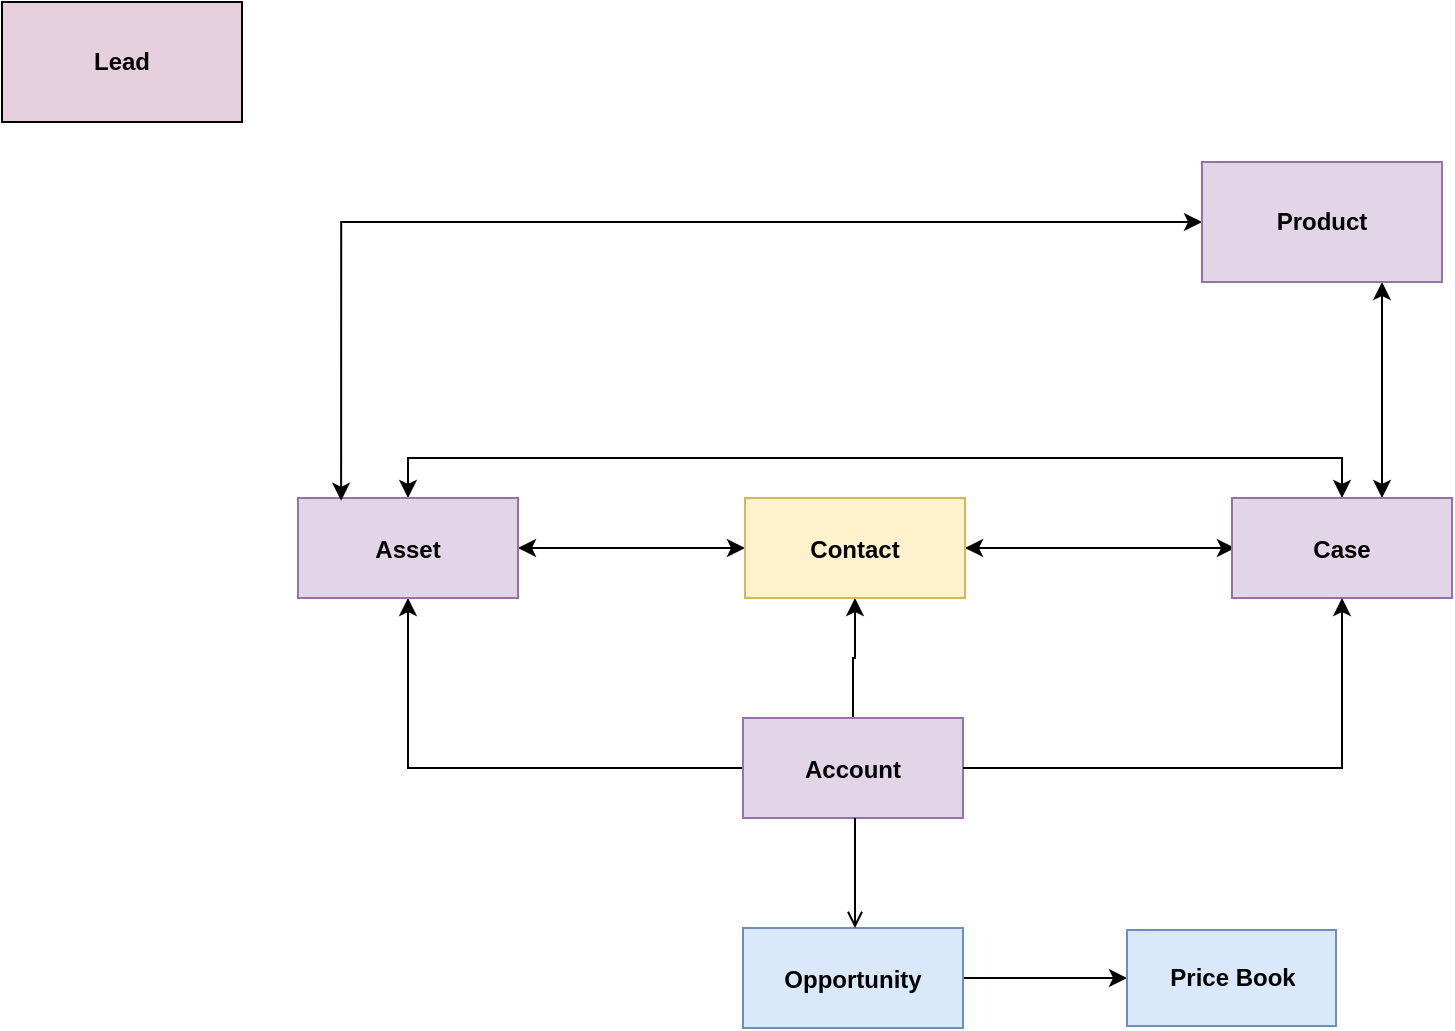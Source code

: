 <mxfile version="20.2.3" type="github">
  <diagram name="Page-1" id="e7e014a7-5840-1c2e-5031-d8a46d1fe8dd">
    <mxGraphModel dx="1384" dy="719" grid="1" gridSize="10" guides="1" tooltips="1" connect="1" arrows="1" fold="1" page="1" pageScale="1" pageWidth="1169" pageHeight="826" background="none" math="0" shadow="0">
      <root>
        <mxCell id="0" />
        <mxCell id="1" parent="0" />
        <mxCell id="x_4WoysF-_4P6muorDCQ-43" value="" style="edgeStyle=orthogonalEdgeStyle;rounded=0;orthogonalLoop=1;jettySize=auto;html=1;startArrow=classic;startFill=1;" parent="1" edge="1">
          <mxGeometry relative="1" as="geometry">
            <mxPoint x="866.5" y="373" as="targetPoint" />
            <mxPoint x="731.5" y="373" as="sourcePoint" />
          </mxGeometry>
        </mxCell>
        <mxCell id="IN02hoHJf6TC1fQi2Zw8-25" value="" style="edgeStyle=orthogonalEdgeStyle;rounded=0;orthogonalLoop=1;jettySize=auto;html=1;startArrow=classic;startFill=1;" edge="1" parent="1" source="7" target="IN02hoHJf6TC1fQi2Zw8-22">
          <mxGeometry relative="1" as="geometry" />
        </mxCell>
        <mxCell id="IN02hoHJf6TC1fQi2Zw8-42" value="" style="edgeStyle=orthogonalEdgeStyle;rounded=0;orthogonalLoop=1;jettySize=auto;html=1;startArrow=classic;startFill=1;endArrow=none;endFill=0;strokeColor=#000000;" edge="1" parent="1" source="7" target="8">
          <mxGeometry relative="1" as="geometry" />
        </mxCell>
        <mxCell id="7" value="Contact" style="fontStyle=1;fillColor=#fff2cc;strokeColor=#d6b656;" parent="1" vertex="1">
          <mxGeometry x="621.5" y="348" width="110" height="50" as="geometry" />
        </mxCell>
        <mxCell id="IN02hoHJf6TC1fQi2Zw8-27" value="" style="edgeStyle=orthogonalEdgeStyle;rounded=0;orthogonalLoop=1;jettySize=auto;html=1;startArrow=none;startFill=0;" edge="1" parent="1" source="8" target="IN02hoHJf6TC1fQi2Zw8-22">
          <mxGeometry relative="1" as="geometry">
            <mxPoint x="450" y="410" as="targetPoint" />
          </mxGeometry>
        </mxCell>
        <mxCell id="8" value="Account" style="fillColor=#e1d5e7;strokeColor=#9673a6;fontStyle=1" parent="1" vertex="1">
          <mxGeometry x="620.5" y="458" width="110" height="50" as="geometry" />
        </mxCell>
        <mxCell id="IN02hoHJf6TC1fQi2Zw8-40" value="" style="edgeStyle=orthogonalEdgeStyle;rounded=0;orthogonalLoop=1;jettySize=auto;html=1;startArrow=none;startFill=0;endArrow=classic;endFill=1;strokeColor=#000000;" edge="1" parent="1" source="10" target="IN02hoHJf6TC1fQi2Zw8-39">
          <mxGeometry relative="1" as="geometry" />
        </mxCell>
        <mxCell id="10" value="Opportunity" style="fillColor=#dae8fc;strokeColor=#6c8ebf;fontStyle=1" parent="1" vertex="1">
          <mxGeometry x="620.5" y="563" width="110" height="50" as="geometry" />
        </mxCell>
        <mxCell id="11" value="" style="endArrow=open;strokeColor=#000000;endFill=1;rounded=0;startArrow=none;startFill=0;" parent="1" edge="1">
          <mxGeometry relative="1" as="geometry">
            <mxPoint x="676.5" y="508" as="sourcePoint" />
            <mxPoint x="676.5" y="563" as="targetPoint" />
          </mxGeometry>
        </mxCell>
        <mxCell id="IN02hoHJf6TC1fQi2Zw8-32" value="" style="edgeStyle=orthogonalEdgeStyle;rounded=0;orthogonalLoop=1;jettySize=auto;html=1;entryX=0.5;entryY=0;entryDx=0;entryDy=0;endArrow=classic;endFill=1;startArrow=classic;startFill=1;" edge="1" parent="1" source="IN02hoHJf6TC1fQi2Zw8-21" target="IN02hoHJf6TC1fQi2Zw8-22">
          <mxGeometry relative="1" as="geometry">
            <mxPoint x="840" y="230" as="targetPoint" />
            <Array as="points">
              <mxPoint x="920" y="328" />
              <mxPoint x="453" y="328" />
            </Array>
          </mxGeometry>
        </mxCell>
        <mxCell id="IN02hoHJf6TC1fQi2Zw8-34" value="" style="edgeStyle=orthogonalEdgeStyle;rounded=0;orthogonalLoop=1;jettySize=auto;html=1;startArrow=classic;startFill=1;endArrow=classic;endFill=1;strokeColor=#000000;" edge="1" parent="1" source="IN02hoHJf6TC1fQi2Zw8-21" target="IN02hoHJf6TC1fQi2Zw8-33">
          <mxGeometry relative="1" as="geometry">
            <Array as="points">
              <mxPoint x="940" y="280" />
              <mxPoint x="940" y="280" />
            </Array>
          </mxGeometry>
        </mxCell>
        <mxCell id="IN02hoHJf6TC1fQi2Zw8-21" value="Case" style="fillColor=#e1d5e7;strokeColor=#9673a6;fontStyle=1" vertex="1" parent="1">
          <mxGeometry x="865" y="348" width="110" height="50" as="geometry" />
        </mxCell>
        <mxCell id="IN02hoHJf6TC1fQi2Zw8-22" value="Asset" style="fillColor=#e1d5e7;strokeColor=#9673a6;fontStyle=1" vertex="1" parent="1">
          <mxGeometry x="398" y="348" width="110" height="50" as="geometry" />
        </mxCell>
        <mxCell id="IN02hoHJf6TC1fQi2Zw8-28" value="" style="edgeStyle=orthogonalEdgeStyle;rounded=0;orthogonalLoop=1;jettySize=auto;html=1;startArrow=none;startFill=0;" edge="1" parent="1" source="8" target="IN02hoHJf6TC1fQi2Zw8-21">
          <mxGeometry relative="1" as="geometry">
            <mxPoint x="970.5" y="486" as="sourcePoint" />
            <mxPoint x="800" y="413" as="targetPoint" />
          </mxGeometry>
        </mxCell>
        <mxCell id="IN02hoHJf6TC1fQi2Zw8-36" value="" style="rounded=0;orthogonalLoop=1;jettySize=auto;html=1;startArrow=classic;startFill=1;endArrow=classic;endFill=1;strokeColor=#000000;edgeStyle=orthogonalEdgeStyle;entryX=0.196;entryY=0.028;entryDx=0;entryDy=0;entryPerimeter=0;" edge="1" parent="1" source="IN02hoHJf6TC1fQi2Zw8-33" target="IN02hoHJf6TC1fQi2Zw8-22">
          <mxGeometry relative="1" as="geometry">
            <mxPoint x="420" y="330" as="targetPoint" />
            <Array as="points">
              <mxPoint x="420" y="210" />
            </Array>
          </mxGeometry>
        </mxCell>
        <mxCell id="IN02hoHJf6TC1fQi2Zw8-33" value="Product" style="whiteSpace=wrap;html=1;fillColor=#e1d5e7;strokeColor=#9673a6;fontColor=rgb(0, 0, 0);fontStyle=1;" vertex="1" parent="1">
          <mxGeometry x="850" y="180" width="120" height="60" as="geometry" />
        </mxCell>
        <mxCell id="IN02hoHJf6TC1fQi2Zw8-39" value="Price Book" style="whiteSpace=wrap;html=1;fillColor=#dae8fc;strokeColor=#6c8ebf;fontColor=rgb(0, 0, 0);fontStyle=1;" vertex="1" parent="1">
          <mxGeometry x="812.5" y="564" width="104.5" height="48" as="geometry" />
        </mxCell>
        <mxCell id="IN02hoHJf6TC1fQi2Zw8-41" value="&lt;b&gt;Lead&lt;/b&gt;" style="rounded=0;whiteSpace=wrap;html=1;fillColor=#E6D0DE;gradientColor=none;" vertex="1" parent="1">
          <mxGeometry x="250" y="100" width="120" height="60" as="geometry" />
        </mxCell>
      </root>
    </mxGraphModel>
  </diagram>
</mxfile>

